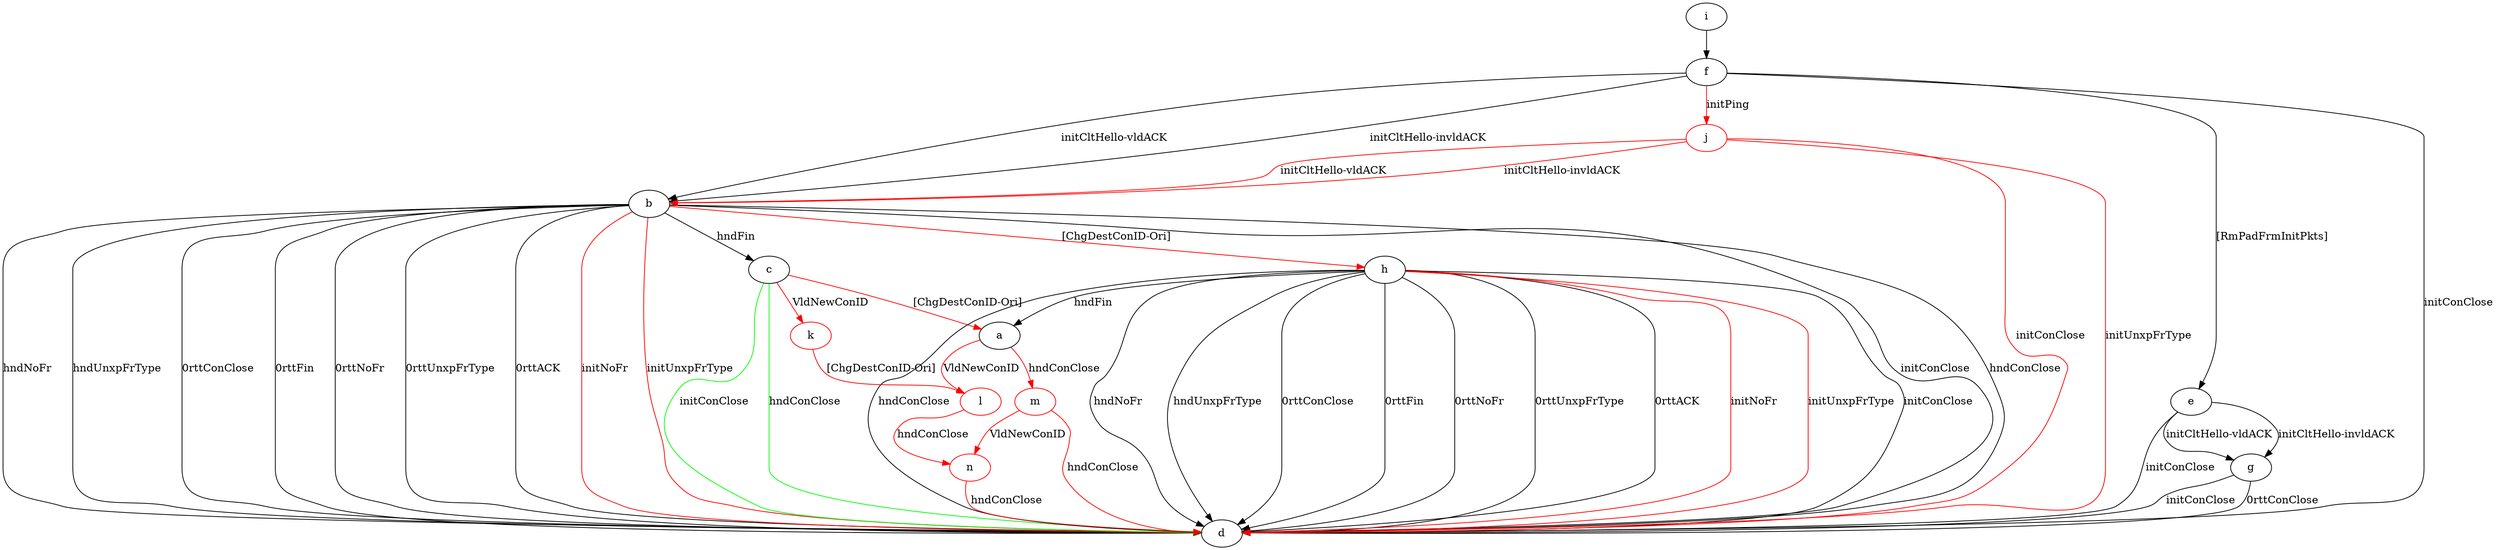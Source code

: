 digraph "" {
	l	[color=red];
	a -> l	[key=0,
		color=red,
		label="VldNewConID "];
	m	[color=red];
	a -> m	[key=0,
		color=red,
		label="hndConClose "];
	b -> c	[key=0,
		label="hndFin "];
	b -> d	[key=0,
		label="initConClose "];
	b -> d	[key=1,
		label="hndConClose "];
	b -> d	[key=2,
		label="hndNoFr "];
	b -> d	[key=3,
		label="hndUnxpFrType "];
	b -> d	[key=4,
		label="0rttConClose "];
	b -> d	[key=5,
		label="0rttFin "];
	b -> d	[key=6,
		label="0rttNoFr "];
	b -> d	[key=7,
		label="0rttUnxpFrType "];
	b -> d	[key=8,
		label="0rttACK "];
	b -> d	[key=9,
		color=red,
		label="initNoFr "];
	b -> d	[key=10,
		color=red,
		label="initUnxpFrType "];
	b -> h	[key=0,
		color=red,
		label="[ChgDestConID-Ori] "];
	c -> a	[key=0,
		color=red,
		label="[ChgDestConID-Ori] "];
	c -> d	[key=0,
		color=green,
		label="initConClose "];
	c -> d	[key=1,
		color=green,
		label="hndConClose "];
	k	[color=red];
	c -> k	[key=0,
		color=red,
		label="VldNewConID "];
	e -> d	[key=0,
		label="initConClose "];
	e -> g	[key=0,
		label="initCltHello-vldACK "];
	e -> g	[key=1,
		label="initCltHello-invldACK "];
	f -> b	[key=0,
		label="initCltHello-vldACK "];
	f -> b	[key=1,
		label="initCltHello-invldACK "];
	f -> d	[key=0,
		label="initConClose "];
	f -> e	[key=0,
		label="[RmPadFrmInitPkts] "];
	j	[color=red];
	f -> j	[key=0,
		color=red,
		label="initPing "];
	g -> d	[key=0,
		label="initConClose "];
	g -> d	[key=1,
		label="0rttConClose "];
	h -> a	[key=0,
		label="hndFin "];
	h -> d	[key=0,
		label="initConClose "];
	h -> d	[key=1,
		label="hndConClose "];
	h -> d	[key=2,
		label="hndNoFr "];
	h -> d	[key=3,
		label="hndUnxpFrType "];
	h -> d	[key=4,
		label="0rttConClose "];
	h -> d	[key=5,
		label="0rttFin "];
	h -> d	[key=6,
		label="0rttNoFr "];
	h -> d	[key=7,
		label="0rttUnxpFrType "];
	h -> d	[key=8,
		label="0rttACK "];
	h -> d	[key=9,
		color=red,
		label="initNoFr "];
	h -> d	[key=10,
		color=red,
		label="initUnxpFrType "];
	i -> f	[key=0];
	j -> b	[key=0,
		color=red,
		label="initCltHello-vldACK "];
	j -> b	[key=1,
		color=red,
		label="initCltHello-invldACK "];
	j -> d	[key=0,
		color=red,
		label="initConClose "];
	j -> d	[key=1,
		color=red,
		label="initUnxpFrType "];
	k -> l	[key=0,
		color=red,
		label="[ChgDestConID-Ori] "];
	n	[color=red];
	l -> n	[key=0,
		color=red,
		label="hndConClose "];
	m -> d	[key=0,
		color=red,
		label="hndConClose "];
	m -> n	[key=0,
		color=red,
		label="VldNewConID "];
	n -> d	[key=0,
		color=red,
		label="hndConClose "];
}
